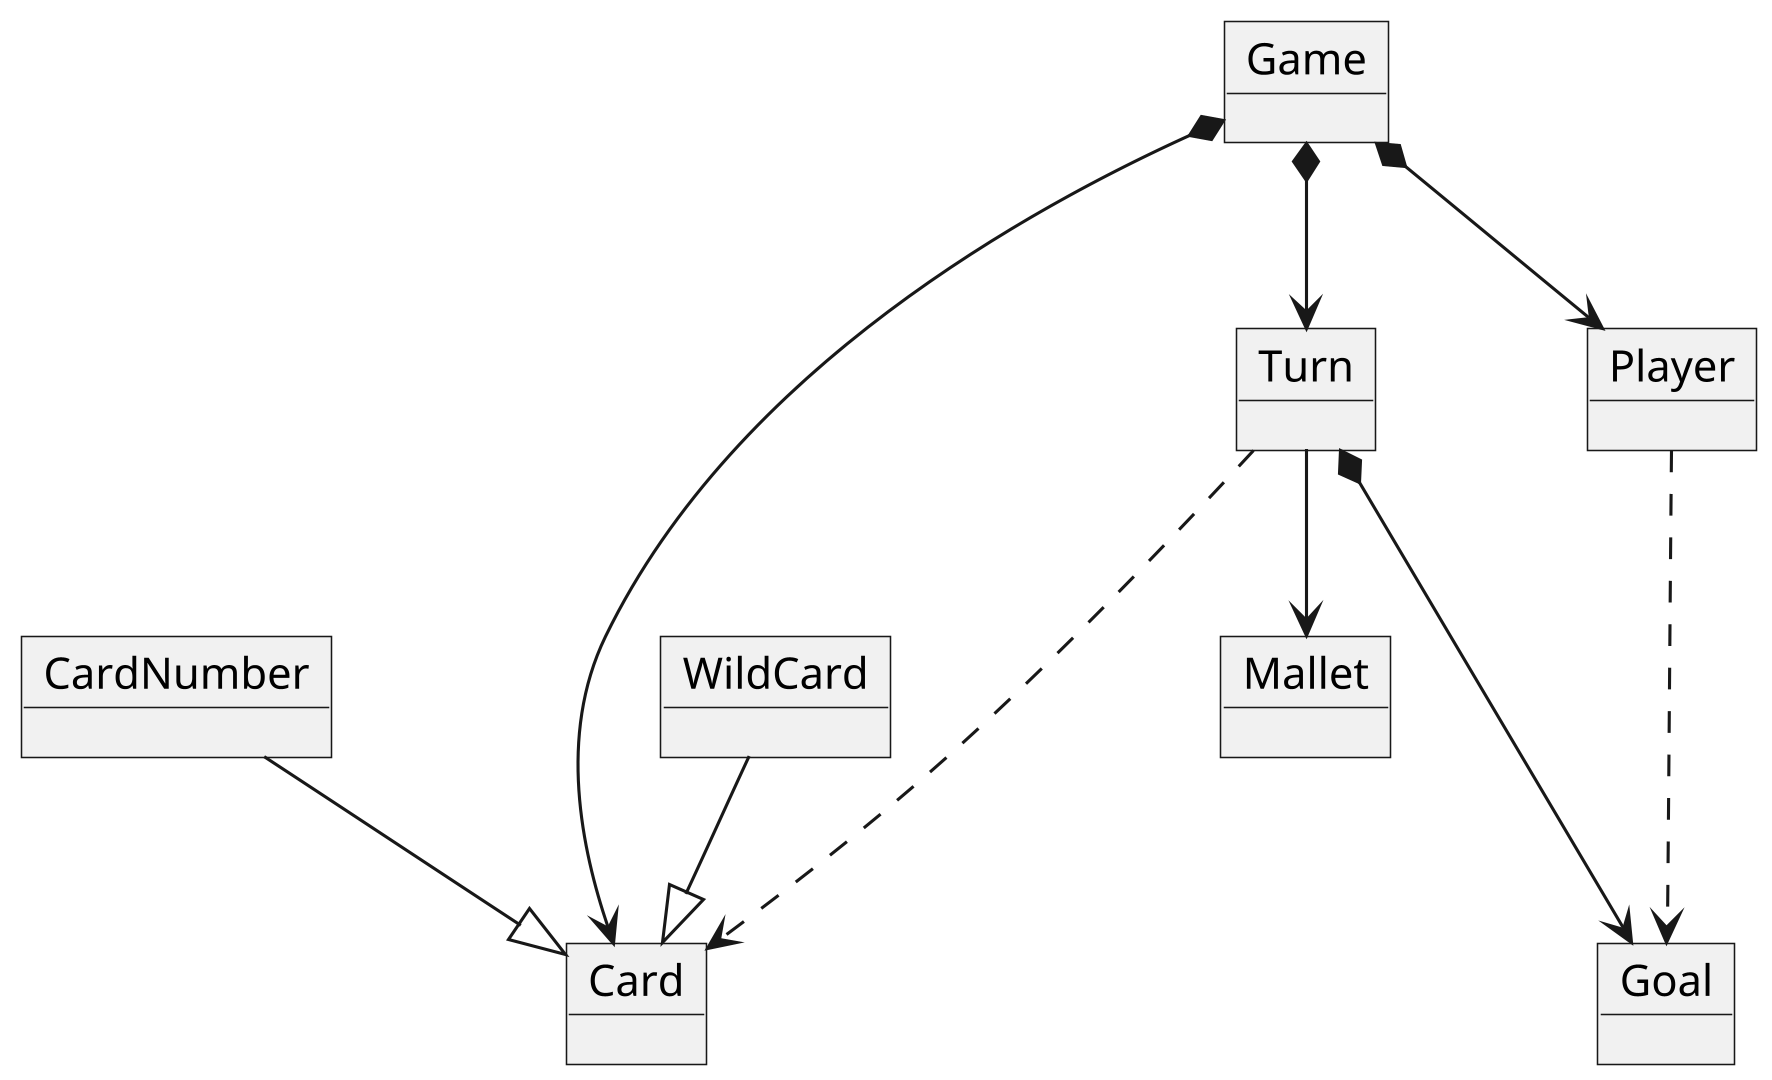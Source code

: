 @startuml Domain DiagramBorderColor
scale 1920*1080

object Card
object Player
object Mallet
object CardNumber
object WildCard
object Turn
object Goal
object Game


Game *-down->Turn
Game *-down-> Player
Game *-down-> Card

CardNumber -down-|> Card
WildCard-down-|> Card

Turn ...> Card
Turn --> Mallet

Turn *-down-> Goal
Player ...> Goal

@enduml